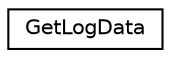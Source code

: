 digraph "Graphical Class Hierarchy"
{
  edge [fontname="Helvetica",fontsize="10",labelfontname="Helvetica",labelfontsize="10"];
  node [fontname="Helvetica",fontsize="10",shape=record];
  rankdir="LR";
  Node0 [label="GetLogData",height=0.2,width=0.4,color="black", fillcolor="white", style="filled",URL="$struct_get_log_data.html"];
}
